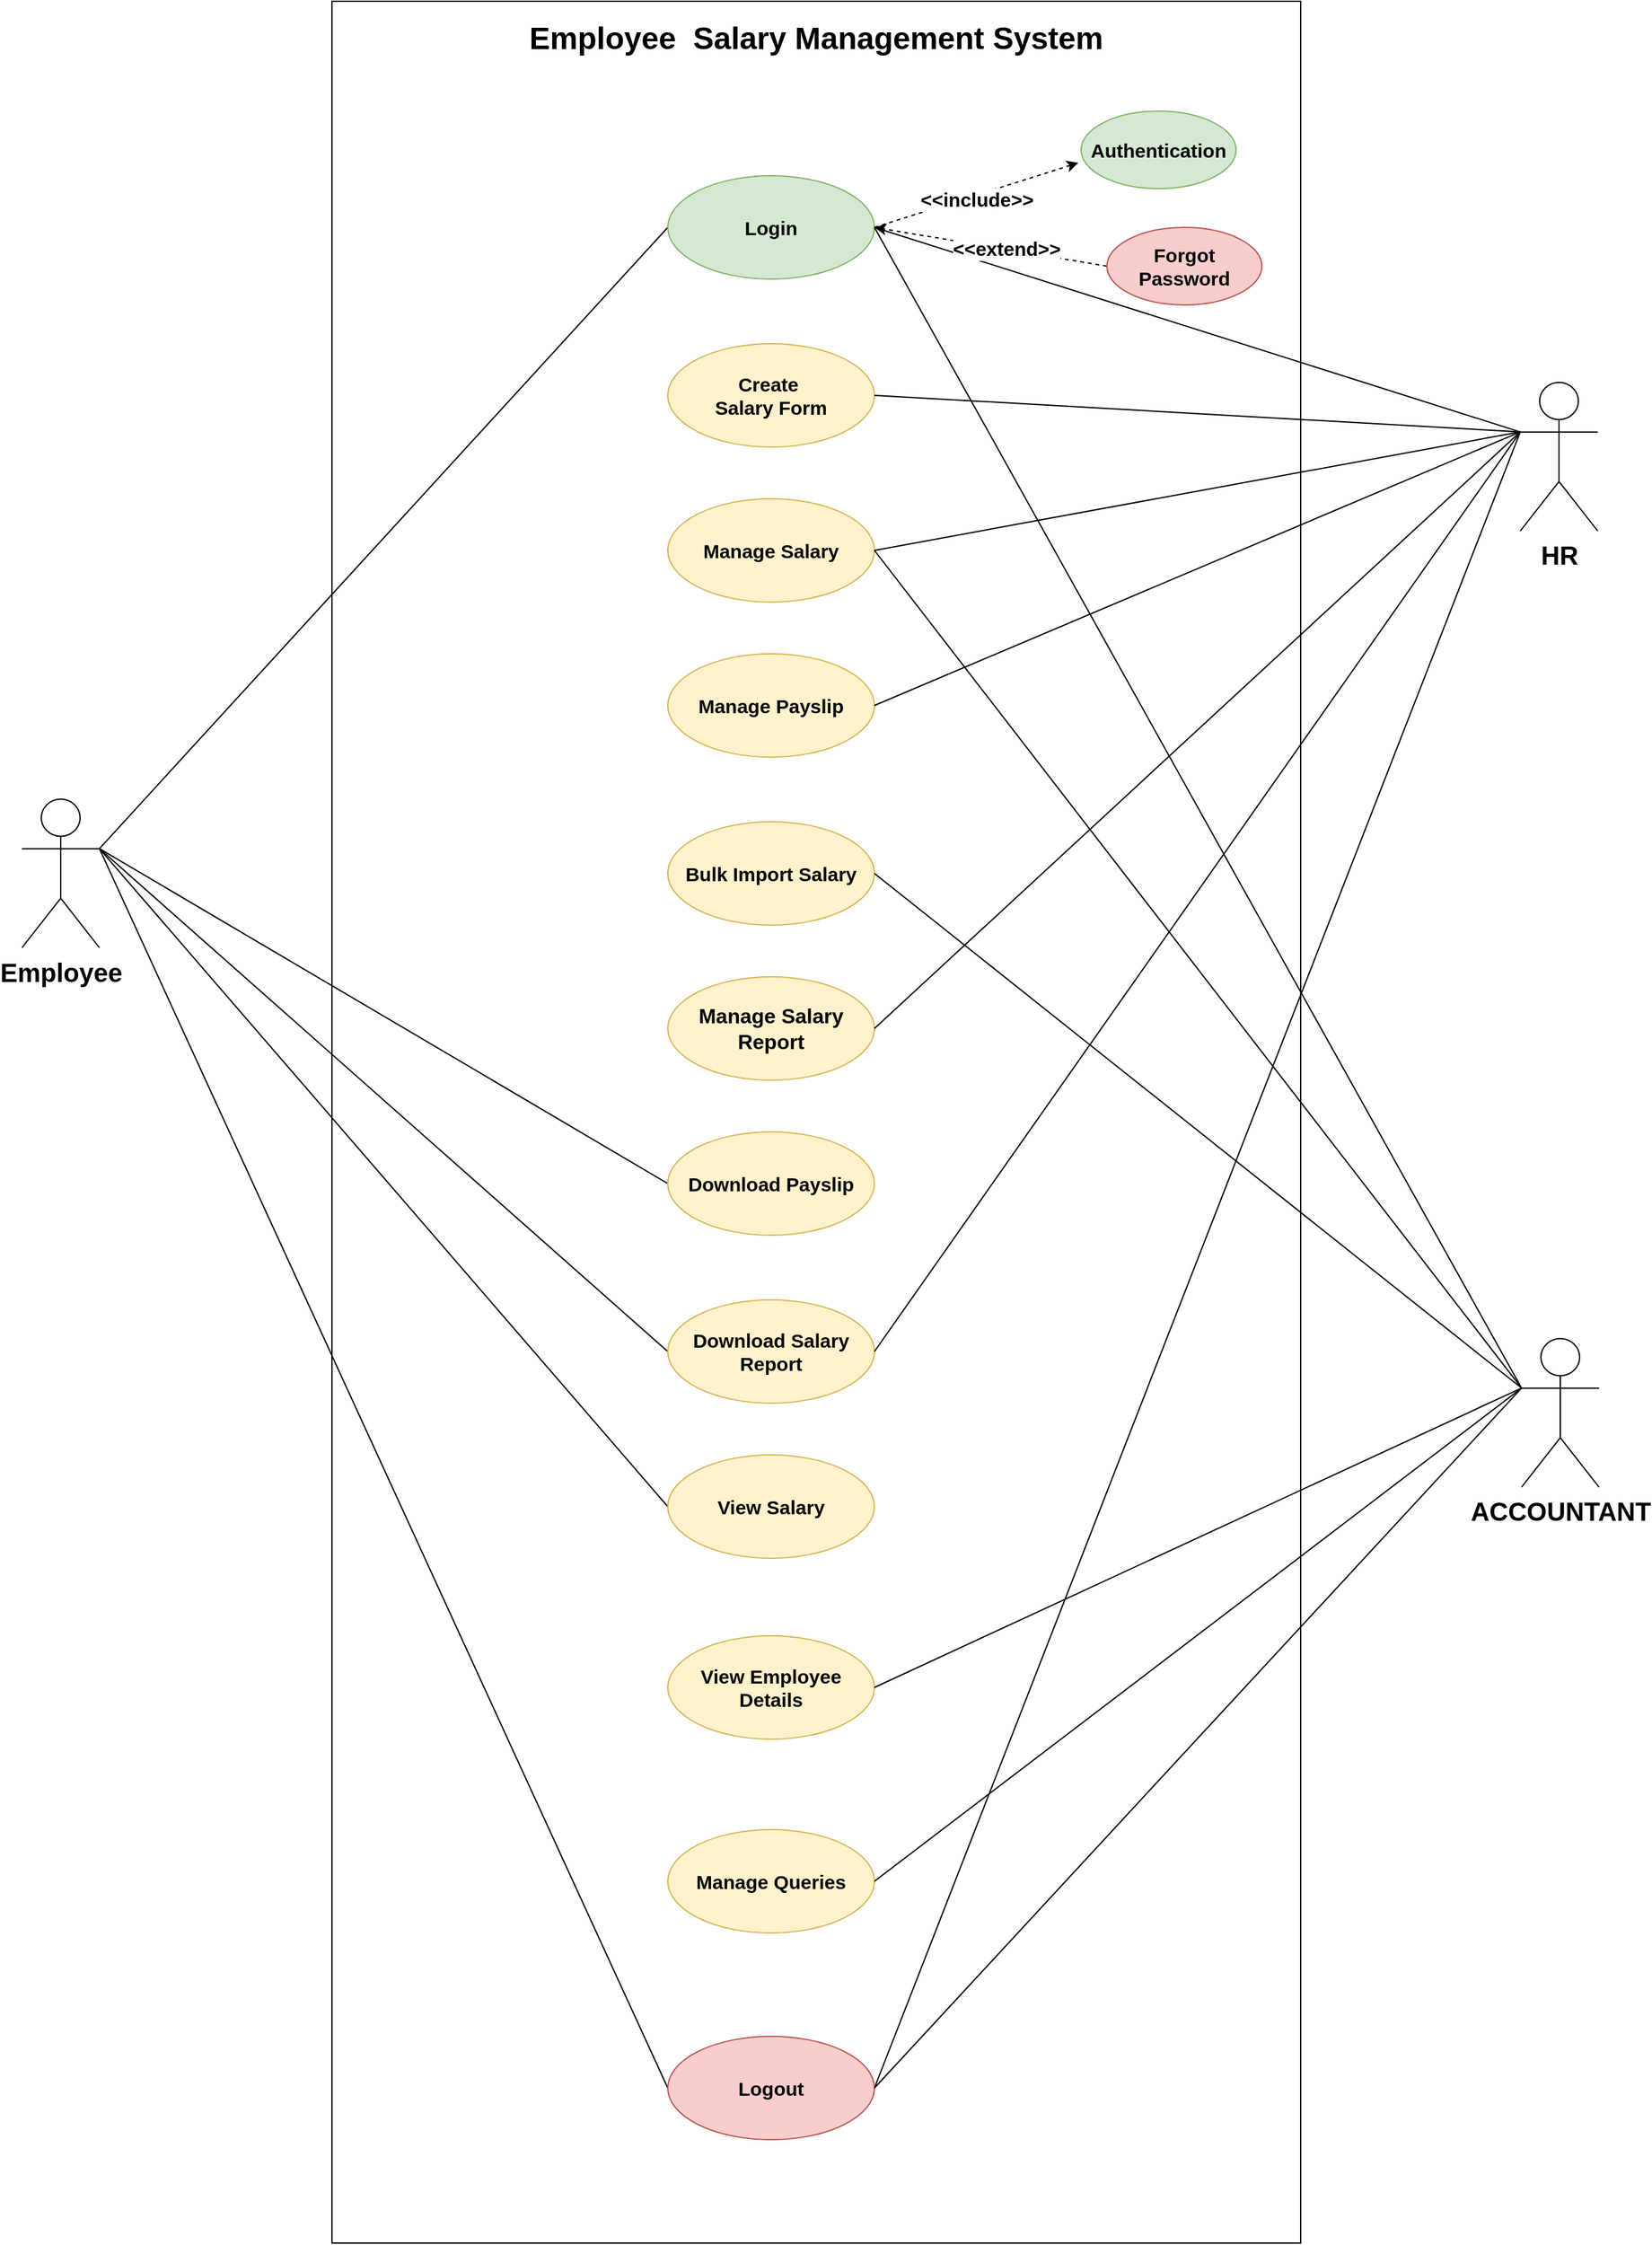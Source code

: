 <mxfile version="24.0.0" type="device">
  <diagram name="Page-1" id="WcUUQ5eIjH2hPanT4-8g">
    <mxGraphModel dx="3434" dy="2525" grid="1" gridSize="10" guides="1" tooltips="1" connect="1" arrows="1" fold="1" page="1" pageScale="1" pageWidth="827" pageHeight="1169" math="0" shadow="0">
      <root>
        <mxCell id="0" />
        <mxCell id="1" parent="0" />
        <mxCell id="ujy5ozvvIQvdbeTH5JEu-49" value="" style="rounded=0;whiteSpace=wrap;html=1;" parent="1" vertex="1">
          <mxGeometry x="90" y="-65" width="750" height="1735" as="geometry" />
        </mxCell>
        <mxCell id="ujy5ozvvIQvdbeTH5JEu-22" value="&lt;font size=&quot;1&quot; style=&quot;&quot;&gt;&lt;b style=&quot;font-size: 20px;&quot;&gt;HR&lt;/b&gt;&lt;/font&gt;" style="shape=umlActor;verticalLabelPosition=bottom;verticalAlign=top;html=1;outlineConnect=0;" parent="1" vertex="1">
          <mxGeometry x="1010" y="230" width="60" height="115" as="geometry" />
        </mxCell>
        <mxCell id="ujy5ozvvIQvdbeTH5JEu-23" style="rounded=0;orthogonalLoop=1;jettySize=auto;html=1;exitX=1;exitY=0.333;exitDx=0;exitDy=0;exitPerimeter=0;entryX=0;entryY=0.5;entryDx=0;entryDy=0;startArrow=none;startFill=0;endArrow=none;endFill=0;fontStyle=1;fontSize=15;" parent="1" source="ujy5ozvvIQvdbeTH5JEu-1" target="ujy5ozvvIQvdbeTH5JEu-3" edge="1">
          <mxGeometry relative="1" as="geometry">
            <mxPoint x="270" y="180" as="targetPoint" />
          </mxGeometry>
        </mxCell>
        <mxCell id="ujy5ozvvIQvdbeTH5JEu-25" style="rounded=0;orthogonalLoop=1;jettySize=auto;html=1;exitX=1;exitY=0.333;exitDx=0;exitDy=0;exitPerimeter=0;entryX=0;entryY=0.5;entryDx=0;entryDy=0;endArrow=none;endFill=0;fontStyle=1;fontSize=15;" parent="1" source="ujy5ozvvIQvdbeTH5JEu-1" target="ujy5ozvvIQvdbeTH5JEu-24" edge="1">
          <mxGeometry relative="1" as="geometry" />
        </mxCell>
        <mxCell id="ujy5ozvvIQvdbeTH5JEu-34" style="rounded=0;orthogonalLoop=1;jettySize=auto;html=1;exitX=1;exitY=0.333;exitDx=0;exitDy=0;exitPerimeter=0;entryX=0;entryY=0.5;entryDx=0;entryDy=0;endArrow=none;endFill=0;fontStyle=1;fontSize=15;" parent="1" source="ujy5ozvvIQvdbeTH5JEu-1" target="ujy5ozvvIQvdbeTH5JEu-20" edge="1">
          <mxGeometry relative="1" as="geometry" />
        </mxCell>
        <mxCell id="ujy5ozvvIQvdbeTH5JEu-35" style="rounded=0;orthogonalLoop=1;jettySize=auto;html=1;exitX=1;exitY=0.333;exitDx=0;exitDy=0;exitPerimeter=0;entryX=0;entryY=0.5;entryDx=0;entryDy=0;endArrow=none;endFill=0;fontStyle=1;fontSize=15;" parent="1" source="ujy5ozvvIQvdbeTH5JEu-1" target="ujy5ozvvIQvdbeTH5JEu-21" edge="1">
          <mxGeometry relative="1" as="geometry" />
        </mxCell>
        <mxCell id="ujy5ozvvIQvdbeTH5JEu-37" style="rounded=0;orthogonalLoop=1;jettySize=auto;html=1;exitX=1;exitY=0.333;exitDx=0;exitDy=0;exitPerimeter=0;entryX=0;entryY=0.5;entryDx=0;entryDy=0;endArrow=none;endFill=0;fontStyle=1;fontSize=15;" parent="1" source="ujy5ozvvIQvdbeTH5JEu-1" target="ujy5ozvvIQvdbeTH5JEu-19" edge="1">
          <mxGeometry relative="1" as="geometry" />
        </mxCell>
        <mxCell id="ujy5ozvvIQvdbeTH5JEu-1" value="&lt;font style=&quot;font-size: 20px;&quot;&gt;Employee&lt;/font&gt;" style="shape=umlActor;verticalLabelPosition=bottom;verticalAlign=top;html=1;outlineConnect=0;fontStyle=1;fontSize=15;" parent="1" vertex="1">
          <mxGeometry x="-150" y="552.5" width="60" height="115" as="geometry" />
        </mxCell>
        <mxCell id="ujy5ozvvIQvdbeTH5JEu-3" value="Login" style="ellipse;whiteSpace=wrap;html=1;fontStyle=1;fontSize=15;fillColor=#d5e8d4;strokeColor=#82b366;" parent="1" vertex="1">
          <mxGeometry x="350" y="70" width="160" height="80" as="geometry" />
        </mxCell>
        <mxCell id="ujy5ozvvIQvdbeTH5JEu-8" value="Create&amp;nbsp;&lt;br style=&quot;font-size: 15px;&quot;&gt;Salary Form" style="ellipse;whiteSpace=wrap;html=1;fontStyle=1;fontSize=15;fillColor=#fff2cc;strokeColor=#d6b656;" parent="1" vertex="1">
          <mxGeometry x="350" y="200" width="160" height="80" as="geometry" />
        </mxCell>
        <mxCell id="ujy5ozvvIQvdbeTH5JEu-9" value="Manage Salary" style="ellipse;whiteSpace=wrap;html=1;fontStyle=1;fontSize=15;fillColor=#fff2cc;strokeColor=#d6b656;" parent="1" vertex="1">
          <mxGeometry x="350" y="320" width="160" height="80" as="geometry" />
        </mxCell>
        <mxCell id="ujy5ozvvIQvdbeTH5JEu-16" value="Manage Payslip" style="ellipse;whiteSpace=wrap;html=1;fontStyle=1;fontSize=15;fillColor=#fff2cc;strokeColor=#d6b656;" parent="1" vertex="1">
          <mxGeometry x="350" y="440" width="160" height="80" as="geometry" />
        </mxCell>
        <mxCell id="ujy5ozvvIQvdbeTH5JEu-17" value="Bulk Import Salary" style="ellipse;whiteSpace=wrap;html=1;fontStyle=1;fontSize=15;fillColor=#fff2cc;strokeColor=#d6b656;" parent="1" vertex="1">
          <mxGeometry x="350" y="570" width="160" height="80" as="geometry" />
        </mxCell>
        <mxCell id="ujy5ozvvIQvdbeTH5JEu-18" value="&lt;font style=&quot;font-size: 16px;&quot;&gt;Manage Salary Report&lt;/font&gt;" style="ellipse;whiteSpace=wrap;html=1;fontStyle=1;fontSize=15;fillColor=#fff2cc;strokeColor=#d6b656;" parent="1" vertex="1">
          <mxGeometry x="350" y="690" width="160" height="80" as="geometry" />
        </mxCell>
        <mxCell id="ujy5ozvvIQvdbeTH5JEu-19" value="Download Payslip" style="ellipse;whiteSpace=wrap;html=1;fontStyle=1;fontSize=15;fillColor=#fff2cc;strokeColor=#d6b656;" parent="1" vertex="1">
          <mxGeometry x="350" y="810" width="160" height="80" as="geometry" />
        </mxCell>
        <mxCell id="ujy5ozvvIQvdbeTH5JEu-20" value="Download Salary Report" style="ellipse;whiteSpace=wrap;html=1;fontStyle=1;fontSize=15;fillColor=#fff2cc;strokeColor=#d6b656;" parent="1" vertex="1">
          <mxGeometry x="350" y="940" width="160" height="80" as="geometry" />
        </mxCell>
        <mxCell id="ujy5ozvvIQvdbeTH5JEu-21" value="View Salary" style="ellipse;whiteSpace=wrap;html=1;fontStyle=1;fontSize=15;fillColor=#fff2cc;strokeColor=#d6b656;" parent="1" vertex="1">
          <mxGeometry x="350" y="1060" width="160" height="80" as="geometry" />
        </mxCell>
        <mxCell id="ujy5ozvvIQvdbeTH5JEu-26" style="rounded=0;orthogonalLoop=1;jettySize=auto;html=1;exitX=0;exitY=0.333;exitDx=0;exitDy=0;exitPerimeter=0;entryX=1;entryY=0.5;entryDx=0;entryDy=0;endArrow=none;endFill=0;fontStyle=1;fontSize=15;" parent="1" source="ujy5ozvvIQvdbeTH5JEu-22" target="ujy5ozvvIQvdbeTH5JEu-24" edge="1">
          <mxGeometry relative="1" as="geometry" />
        </mxCell>
        <mxCell id="ujy5ozvvIQvdbeTH5JEu-28" style="rounded=0;orthogonalLoop=1;jettySize=auto;html=1;exitX=0;exitY=0.333;exitDx=0;exitDy=0;exitPerimeter=0;entryX=1;entryY=0.5;entryDx=0;entryDy=0;endArrow=none;endFill=0;fontStyle=1;fontSize=15;" parent="1" source="ujy5ozvvIQvdbeTH5JEu-22" target="ujy5ozvvIQvdbeTH5JEu-3" edge="1">
          <mxGeometry relative="1" as="geometry" />
        </mxCell>
        <mxCell id="ujy5ozvvIQvdbeTH5JEu-29" style="rounded=0;orthogonalLoop=1;jettySize=auto;html=1;exitX=0;exitY=0.333;exitDx=0;exitDy=0;exitPerimeter=0;entryX=1;entryY=0.5;entryDx=0;entryDy=0;endArrow=none;endFill=0;fontStyle=1;fontSize=15;" parent="1" source="ujy5ozvvIQvdbeTH5JEu-22" target="ujy5ozvvIQvdbeTH5JEu-8" edge="1">
          <mxGeometry relative="1" as="geometry" />
        </mxCell>
        <mxCell id="ujy5ozvvIQvdbeTH5JEu-30" style="rounded=0;orthogonalLoop=1;jettySize=auto;html=1;exitX=0;exitY=0.333;exitDx=0;exitDy=0;exitPerimeter=0;entryX=1;entryY=0.5;entryDx=0;entryDy=0;endArrow=none;endFill=0;fontStyle=1;fontSize=15;" parent="1" source="ujy5ozvvIQvdbeTH5JEu-22" target="ujy5ozvvIQvdbeTH5JEu-9" edge="1">
          <mxGeometry relative="1" as="geometry" />
        </mxCell>
        <mxCell id="ujy5ozvvIQvdbeTH5JEu-31" style="rounded=0;orthogonalLoop=1;jettySize=auto;html=1;exitX=0;exitY=0.333;exitDx=0;exitDy=0;exitPerimeter=0;entryX=1;entryY=0.5;entryDx=0;entryDy=0;endArrow=none;endFill=0;fontStyle=1;fontSize=15;" parent="1" source="ujy5ozvvIQvdbeTH5JEu-22" target="ujy5ozvvIQvdbeTH5JEu-16" edge="1">
          <mxGeometry relative="1" as="geometry" />
        </mxCell>
        <mxCell id="ujy5ozvvIQvdbeTH5JEu-33" style="rounded=0;orthogonalLoop=1;jettySize=auto;html=1;exitX=0;exitY=0.333;exitDx=0;exitDy=0;exitPerimeter=0;entryX=1;entryY=0.5;entryDx=0;entryDy=0;endArrow=none;endFill=0;fontStyle=1;fontSize=15;" parent="1" source="ujy5ozvvIQvdbeTH5JEu-22" target="ujy5ozvvIQvdbeTH5JEu-18" edge="1">
          <mxGeometry relative="1" as="geometry" />
        </mxCell>
        <mxCell id="ujy5ozvvIQvdbeTH5JEu-41" style="rounded=0;orthogonalLoop=1;jettySize=auto;html=1;exitX=0;exitY=0.333;exitDx=0;exitDy=0;exitPerimeter=0;entryX=1;entryY=0.5;entryDx=0;entryDy=0;endArrow=none;endFill=0;fontStyle=1;fontSize=15;" parent="1" source="ujy5ozvvIQvdbeTH5JEu-22" target="ujy5ozvvIQvdbeTH5JEu-20" edge="1">
          <mxGeometry relative="1" as="geometry" />
        </mxCell>
        <mxCell id="ujy5ozvvIQvdbeTH5JEu-24" value="Logout" style="ellipse;whiteSpace=wrap;html=1;fontStyle=1;fontSize=15;fillColor=#f8cecc;strokeColor=#b85450;" parent="1" vertex="1">
          <mxGeometry x="350" y="1510" width="160" height="80" as="geometry" />
        </mxCell>
        <mxCell id="ujy5ozvvIQvdbeTH5JEu-42" value="Authentication" style="ellipse;whiteSpace=wrap;html=1;fontStyle=1;fontSize=15;fillColor=#d5e8d4;strokeColor=#82b366;" parent="1" vertex="1">
          <mxGeometry x="670" y="20" width="120" height="60" as="geometry" />
        </mxCell>
        <mxCell id="ujy5ozvvIQvdbeTH5JEu-46" style="rounded=0;orthogonalLoop=1;jettySize=auto;html=1;exitX=0;exitY=0.5;exitDx=0;exitDy=0;entryX=1;entryY=0.5;entryDx=0;entryDy=0;dashed=1;fontStyle=1;fontSize=15;" parent="1" source="ujy5ozvvIQvdbeTH5JEu-44" target="ujy5ozvvIQvdbeTH5JEu-3" edge="1">
          <mxGeometry relative="1" as="geometry" />
        </mxCell>
        <mxCell id="ujy5ozvvIQvdbeTH5JEu-48" value="&amp;lt;&amp;lt;extend&amp;gt;&amp;gt;" style="edgeLabel;html=1;align=center;verticalAlign=middle;resizable=0;points=[];fontStyle=1;fontSize=15;" parent="ujy5ozvvIQvdbeTH5JEu-46" vertex="1" connectable="0">
          <mxGeometry x="-0.131" y="-1" relative="1" as="geometry">
            <mxPoint as="offset" />
          </mxGeometry>
        </mxCell>
        <mxCell id="ujy5ozvvIQvdbeTH5JEu-44" value="Forgot Password" style="ellipse;whiteSpace=wrap;html=1;fontStyle=1;fontSize=15;fillColor=#f8cecc;strokeColor=#b85450;" parent="1" vertex="1">
          <mxGeometry x="690" y="110" width="120" height="60" as="geometry" />
        </mxCell>
        <mxCell id="ujy5ozvvIQvdbeTH5JEu-45" style="rounded=0;orthogonalLoop=1;jettySize=auto;html=1;exitX=1;exitY=0.5;exitDx=0;exitDy=0;entryX=-0.018;entryY=0.667;entryDx=0;entryDy=0;entryPerimeter=0;dashed=1;fontStyle=1;fontSize=15;" parent="1" source="ujy5ozvvIQvdbeTH5JEu-3" target="ujy5ozvvIQvdbeTH5JEu-42" edge="1">
          <mxGeometry relative="1" as="geometry" />
        </mxCell>
        <mxCell id="ujy5ozvvIQvdbeTH5JEu-47" value="&amp;lt;&amp;lt;include&amp;gt;&amp;gt;" style="edgeLabel;html=1;align=center;verticalAlign=middle;resizable=0;points=[];fontStyle=1;fontSize=15;" parent="ujy5ozvvIQvdbeTH5JEu-45" vertex="1" connectable="0">
          <mxGeometry x="-0.007" y="-2" relative="1" as="geometry">
            <mxPoint y="1" as="offset" />
          </mxGeometry>
        </mxCell>
        <mxCell id="ujy5ozvvIQvdbeTH5JEu-50" value="&lt;b&gt;&lt;font style=&quot;font-size: 24px;&quot;&gt;Employee&amp;nbsp; Salary Management System&lt;/font&gt;&lt;/b&gt;" style="text;html=1;align=center;verticalAlign=middle;whiteSpace=wrap;rounded=0;" parent="1" vertex="1">
          <mxGeometry x="215" y="-60" width="500" height="48" as="geometry" />
        </mxCell>
        <mxCell id="EQnsmKhA0GtHEIK4B7lh-18" value="&lt;b style=&quot;font-size: 20px;&quot;&gt;ACCOUNTANT&lt;/b&gt;" style="shape=umlActor;verticalLabelPosition=bottom;verticalAlign=top;html=1;outlineConnect=0;" vertex="1" parent="1">
          <mxGeometry x="1011" y="970" width="60" height="115" as="geometry" />
        </mxCell>
        <mxCell id="EQnsmKhA0GtHEIK4B7lh-22" value="" style="endArrow=none;html=1;rounded=0;entryX=0;entryY=0.333;entryDx=0;entryDy=0;entryPerimeter=0;exitX=1;exitY=0.5;exitDx=0;exitDy=0;" edge="1" parent="1" source="ujy5ozvvIQvdbeTH5JEu-24" target="EQnsmKhA0GtHEIK4B7lh-18">
          <mxGeometry width="50" height="50" relative="1" as="geometry">
            <mxPoint x="820" y="860" as="sourcePoint" />
            <mxPoint x="870" y="810" as="targetPoint" />
          </mxGeometry>
        </mxCell>
        <mxCell id="EQnsmKhA0GtHEIK4B7lh-23" value="" style="endArrow=none;html=1;rounded=0;exitX=1;exitY=0.5;exitDx=0;exitDy=0;entryX=0;entryY=0.333;entryDx=0;entryDy=0;entryPerimeter=0;" edge="1" parent="1" source="ujy5ozvvIQvdbeTH5JEu-3" target="EQnsmKhA0GtHEIK4B7lh-18">
          <mxGeometry width="50" height="50" relative="1" as="geometry">
            <mxPoint x="520" y="1230" as="sourcePoint" />
            <mxPoint x="1010" y="900" as="targetPoint" />
          </mxGeometry>
        </mxCell>
        <mxCell id="EQnsmKhA0GtHEIK4B7lh-24" value="" style="endArrow=none;html=1;rounded=0;exitX=1.032;exitY=0.347;exitDx=0;exitDy=0;exitPerimeter=0;entryX=0;entryY=0.333;entryDx=0;entryDy=0;entryPerimeter=0;" edge="1" parent="1" target="EQnsmKhA0GtHEIK4B7lh-18">
          <mxGeometry width="50" height="50" relative="1" as="geometry">
            <mxPoint x="510.0" y="360.0" as="sourcePoint" />
            <mxPoint x="1010" y="900" as="targetPoint" />
          </mxGeometry>
        </mxCell>
        <mxCell id="EQnsmKhA0GtHEIK4B7lh-25" style="rounded=0;orthogonalLoop=1;jettySize=auto;html=1;entryX=1;entryY=0.5;entryDx=0;entryDy=0;endArrow=none;endFill=0;fontStyle=1;fontSize=15;exitX=0;exitY=0.333;exitDx=0;exitDy=0;exitPerimeter=0;" edge="1" parent="1" source="EQnsmKhA0GtHEIK4B7lh-18">
          <mxGeometry relative="1" as="geometry">
            <mxPoint x="1000" y="890" as="sourcePoint" />
            <mxPoint x="510" y="610" as="targetPoint" />
          </mxGeometry>
        </mxCell>
        <mxCell id="EQnsmKhA0GtHEIK4B7lh-28" value="View Employee Details" style="ellipse;whiteSpace=wrap;html=1;fontStyle=1;fontSize=15;fillColor=#fff2cc;strokeColor=#d6b656;" vertex="1" parent="1">
          <mxGeometry x="350" y="1200" width="160" height="80" as="geometry" />
        </mxCell>
        <mxCell id="EQnsmKhA0GtHEIK4B7lh-29" style="rounded=0;orthogonalLoop=1;jettySize=auto;html=1;exitX=0;exitY=0.333;exitDx=0;exitDy=0;exitPerimeter=0;entryX=1;entryY=0.5;entryDx=0;entryDy=0;endArrow=none;endFill=0;fontStyle=1;fontSize=15;" edge="1" parent="1" source="EQnsmKhA0GtHEIK4B7lh-18" target="EQnsmKhA0GtHEIK4B7lh-28">
          <mxGeometry relative="1" as="geometry">
            <mxPoint x="1020" y="278" as="sourcePoint" />
            <mxPoint x="520" y="740" as="targetPoint" />
          </mxGeometry>
        </mxCell>
        <mxCell id="EQnsmKhA0GtHEIK4B7lh-30" value="Manage Queries" style="ellipse;whiteSpace=wrap;html=1;fontStyle=1;fontSize=15;fillColor=#fff2cc;strokeColor=#d6b656;" vertex="1" parent="1">
          <mxGeometry x="350" y="1350" width="160" height="80" as="geometry" />
        </mxCell>
        <mxCell id="EQnsmKhA0GtHEIK4B7lh-31" style="rounded=0;orthogonalLoop=1;jettySize=auto;html=1;exitX=0;exitY=0.333;exitDx=0;exitDy=0;exitPerimeter=0;entryX=1;entryY=0.5;entryDx=0;entryDy=0;endArrow=none;endFill=0;fontStyle=1;fontSize=15;" edge="1" parent="1" source="EQnsmKhA0GtHEIK4B7lh-18" target="EQnsmKhA0GtHEIK4B7lh-30">
          <mxGeometry relative="1" as="geometry">
            <mxPoint x="1020" y="1018" as="sourcePoint" />
            <mxPoint x="520" y="1250" as="targetPoint" />
          </mxGeometry>
        </mxCell>
      </root>
    </mxGraphModel>
  </diagram>
</mxfile>
